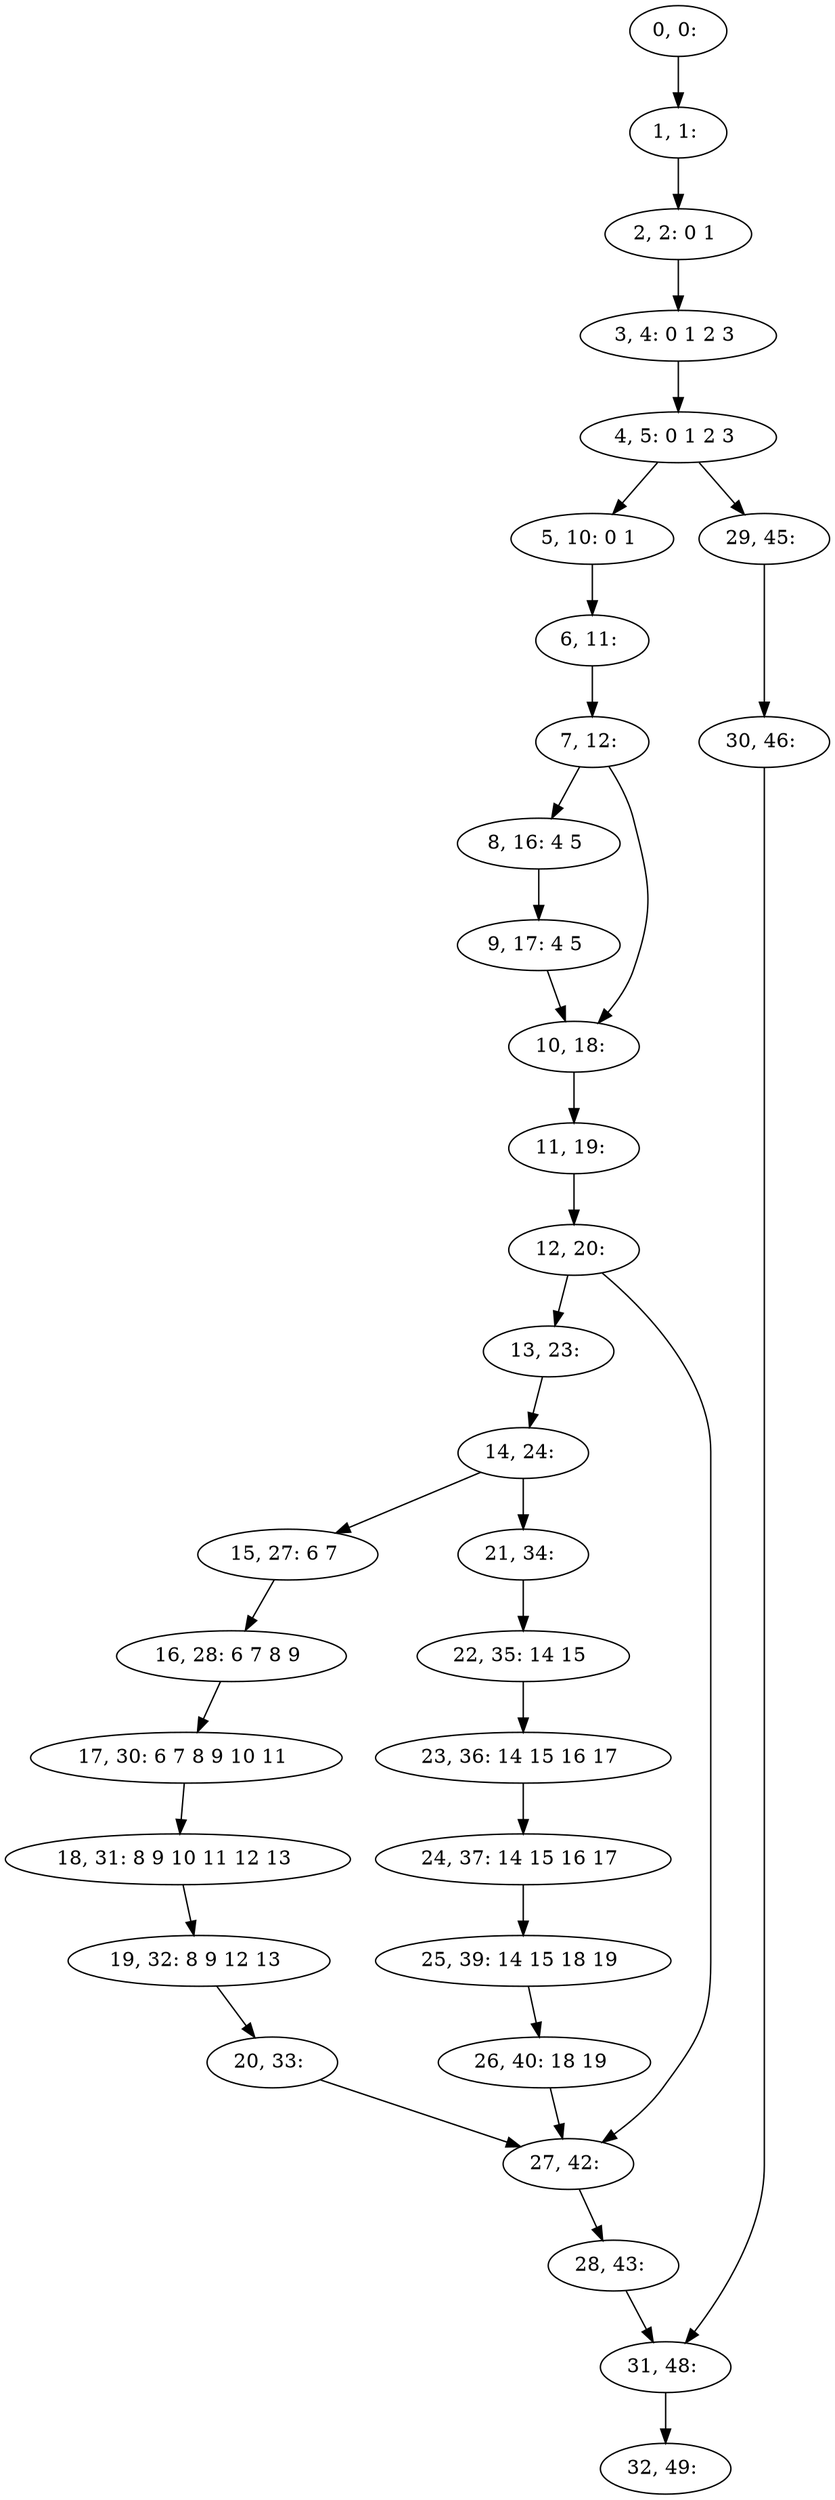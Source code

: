 digraph G {
0[label="0, 0: "];
1[label="1, 1: "];
2[label="2, 2: 0 1 "];
3[label="3, 4: 0 1 2 3 "];
4[label="4, 5: 0 1 2 3 "];
5[label="5, 10: 0 1 "];
6[label="6, 11: "];
7[label="7, 12: "];
8[label="8, 16: 4 5 "];
9[label="9, 17: 4 5 "];
10[label="10, 18: "];
11[label="11, 19: "];
12[label="12, 20: "];
13[label="13, 23: "];
14[label="14, 24: "];
15[label="15, 27: 6 7 "];
16[label="16, 28: 6 7 8 9 "];
17[label="17, 30: 6 7 8 9 10 11 "];
18[label="18, 31: 8 9 10 11 12 13 "];
19[label="19, 32: 8 9 12 13 "];
20[label="20, 33: "];
21[label="21, 34: "];
22[label="22, 35: 14 15 "];
23[label="23, 36: 14 15 16 17 "];
24[label="24, 37: 14 15 16 17 "];
25[label="25, 39: 14 15 18 19 "];
26[label="26, 40: 18 19 "];
27[label="27, 42: "];
28[label="28, 43: "];
29[label="29, 45: "];
30[label="30, 46: "];
31[label="31, 48: "];
32[label="32, 49: "];
0->1 ;
1->2 ;
2->3 ;
3->4 ;
4->5 ;
4->29 ;
5->6 ;
6->7 ;
7->8 ;
7->10 ;
8->9 ;
9->10 ;
10->11 ;
11->12 ;
12->13 ;
12->27 ;
13->14 ;
14->15 ;
14->21 ;
15->16 ;
16->17 ;
17->18 ;
18->19 ;
19->20 ;
20->27 ;
21->22 ;
22->23 ;
23->24 ;
24->25 ;
25->26 ;
26->27 ;
27->28 ;
28->31 ;
29->30 ;
30->31 ;
31->32 ;
}
